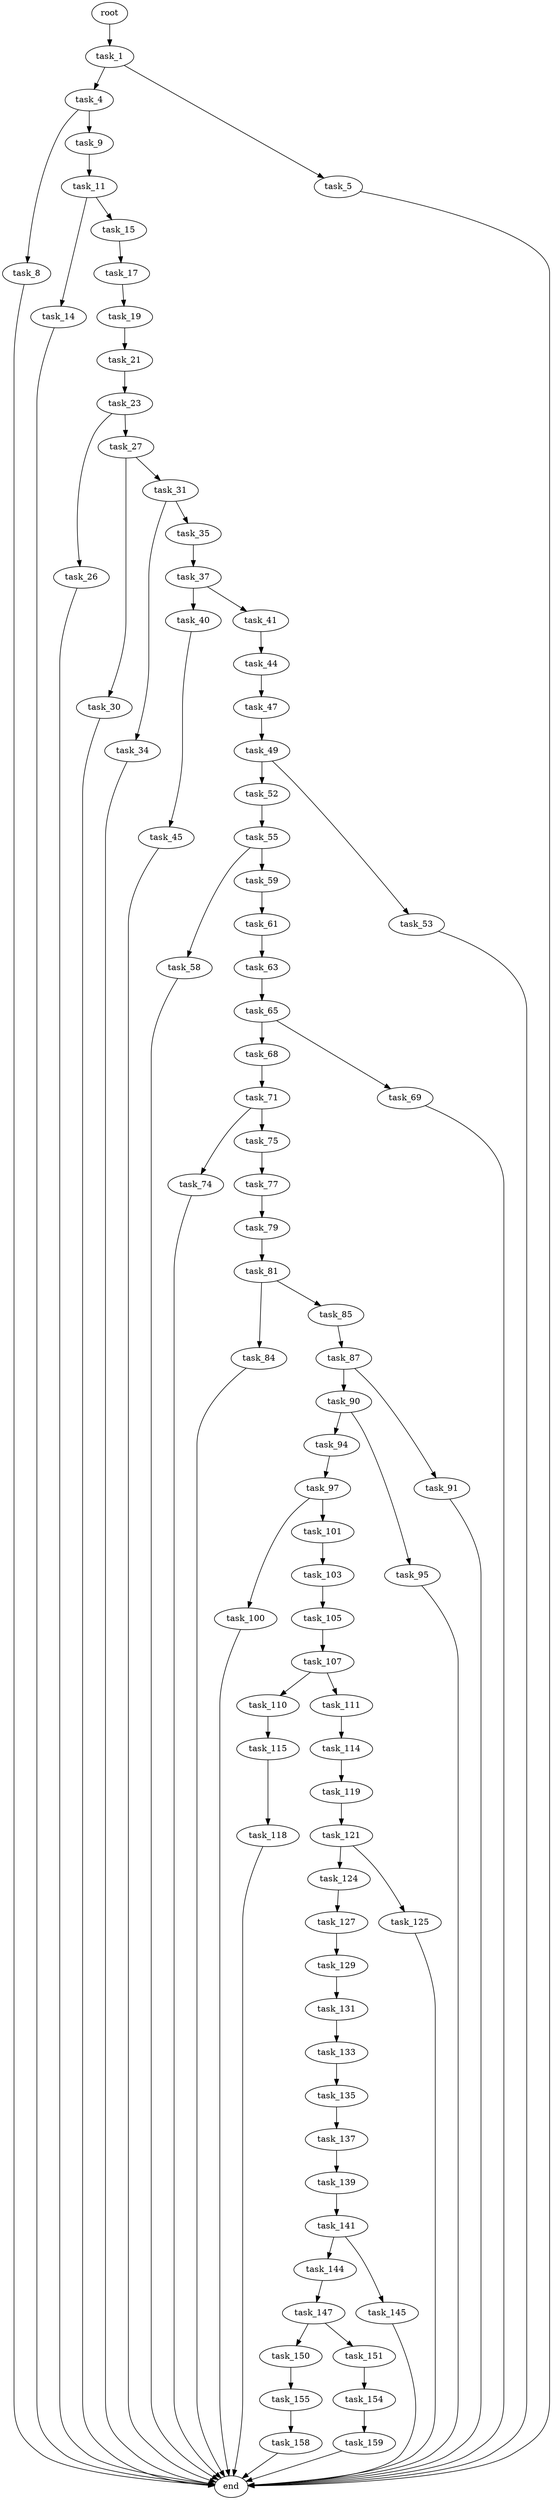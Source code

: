 digraph G {
  root [size="0.000000"];
  task_1 [size="549755813888.000000"];
  task_4 [size="145262770488.000000"];
  task_5 [size="73837218444.000000"];
  task_8 [size="8589934592.000000"];
  task_9 [size="549755813888.000000"];
  end [size="0.000000"];
  task_11 [size="46033280144.000000"];
  task_14 [size="549755813888.000000"];
  task_15 [size="49292370888.000000"];
  task_17 [size="28991029248.000000"];
  task_19 [size="8589934592.000000"];
  task_21 [size="549755813888.000000"];
  task_23 [size="134217728000.000000"];
  task_26 [size="8589934592.000000"];
  task_27 [size="368293445632.000000"];
  task_30 [size="231416906477.000000"];
  task_31 [size="256588658801.000000"];
  task_34 [size="2048582475.000000"];
  task_35 [size="431029503736.000000"];
  task_37 [size="60165621738.000000"];
  task_40 [size="68719476736.000000"];
  task_41 [size="1832780540.000000"];
  task_45 [size="16110160261.000000"];
  task_44 [size="28991029248.000000"];
  task_47 [size="368293445632.000000"];
  task_49 [size="231928233984.000000"];
  task_52 [size="32088320828.000000"];
  task_53 [size="300465095161.000000"];
  task_55 [size="15996134791.000000"];
  task_58 [size="47081634990.000000"];
  task_59 [size="231928233984.000000"];
  task_61 [size="12907135135.000000"];
  task_63 [size="28991029248.000000"];
  task_65 [size="1482438892.000000"];
  task_68 [size="45877521965.000000"];
  task_69 [size="200831380142.000000"];
  task_71 [size="159519121548.000000"];
  task_74 [size="23192515686.000000"];
  task_75 [size="70693396070.000000"];
  task_77 [size="406626828712.000000"];
  task_79 [size="493266807323.000000"];
  task_81 [size="8173515762.000000"];
  task_84 [size="549755813888.000000"];
  task_85 [size="62560925656.000000"];
  task_87 [size="9393393092.000000"];
  task_90 [size="68719476736.000000"];
  task_91 [size="2883090383.000000"];
  task_94 [size="1073741824000.000000"];
  task_95 [size="5450493384.000000"];
  task_97 [size="549755813888.000000"];
  task_100 [size="10583129677.000000"];
  task_101 [size="9340720234.000000"];
  task_103 [size="4584008944.000000"];
  task_105 [size="231928233984.000000"];
  task_107 [size="20551759569.000000"];
  task_110 [size="21173818249.000000"];
  task_111 [size="549755813888.000000"];
  task_115 [size="37280108332.000000"];
  task_114 [size="134217728000.000000"];
  task_119 [size="1073741824000.000000"];
  task_118 [size="134217728000.000000"];
  task_121 [size="368293445632.000000"];
  task_124 [size="14118372254.000000"];
  task_125 [size="68719476736.000000"];
  task_127 [size="28991029248.000000"];
  task_129 [size="1073741824000.000000"];
  task_131 [size="270599510359.000000"];
  task_133 [size="42486564253.000000"];
  task_135 [size="26195460181.000000"];
  task_137 [size="4607260176.000000"];
  task_139 [size="15938925371.000000"];
  task_141 [size="8589934592.000000"];
  task_144 [size="18087346475.000000"];
  task_145 [size="368293445632.000000"];
  task_147 [size="661210652388.000000"];
  task_150 [size="46859585266.000000"];
  task_151 [size="248387338727.000000"];
  task_155 [size="9345172568.000000"];
  task_154 [size="7668253926.000000"];
  task_159 [size="248235838099.000000"];
  task_158 [size="8234831881.000000"];

  root -> task_1 [size="1.000000"];
  task_1 -> task_4 [size="536870912.000000"];
  task_1 -> task_5 [size="536870912.000000"];
  task_4 -> task_8 [size="134217728.000000"];
  task_4 -> task_9 [size="134217728.000000"];
  task_5 -> end [size="1.000000"];
  task_8 -> end [size="1.000000"];
  task_9 -> task_11 [size="536870912.000000"];
  task_11 -> task_14 [size="33554432.000000"];
  task_11 -> task_15 [size="33554432.000000"];
  task_14 -> end [size="1.000000"];
  task_15 -> task_17 [size="838860800.000000"];
  task_17 -> task_19 [size="75497472.000000"];
  task_19 -> task_21 [size="33554432.000000"];
  task_21 -> task_23 [size="536870912.000000"];
  task_23 -> task_26 [size="209715200.000000"];
  task_23 -> task_27 [size="209715200.000000"];
  task_26 -> end [size="1.000000"];
  task_27 -> task_30 [size="411041792.000000"];
  task_27 -> task_31 [size="411041792.000000"];
  task_30 -> end [size="1.000000"];
  task_31 -> task_34 [size="411041792.000000"];
  task_31 -> task_35 [size="411041792.000000"];
  task_34 -> end [size="1.000000"];
  task_35 -> task_37 [size="536870912.000000"];
  task_37 -> task_40 [size="75497472.000000"];
  task_37 -> task_41 [size="75497472.000000"];
  task_40 -> task_45 [size="134217728.000000"];
  task_41 -> task_44 [size="75497472.000000"];
  task_45 -> end [size="1.000000"];
  task_44 -> task_47 [size="75497472.000000"];
  task_47 -> task_49 [size="411041792.000000"];
  task_49 -> task_52 [size="301989888.000000"];
  task_49 -> task_53 [size="301989888.000000"];
  task_52 -> task_55 [size="33554432.000000"];
  task_53 -> end [size="1.000000"];
  task_55 -> task_58 [size="75497472.000000"];
  task_55 -> task_59 [size="75497472.000000"];
  task_58 -> end [size="1.000000"];
  task_59 -> task_61 [size="301989888.000000"];
  task_61 -> task_63 [size="209715200.000000"];
  task_63 -> task_65 [size="75497472.000000"];
  task_65 -> task_68 [size="134217728.000000"];
  task_65 -> task_69 [size="134217728.000000"];
  task_68 -> task_71 [size="33554432.000000"];
  task_69 -> end [size="1.000000"];
  task_71 -> task_74 [size="134217728.000000"];
  task_71 -> task_75 [size="134217728.000000"];
  task_74 -> end [size="1.000000"];
  task_75 -> task_77 [size="75497472.000000"];
  task_77 -> task_79 [size="536870912.000000"];
  task_79 -> task_81 [size="411041792.000000"];
  task_81 -> task_84 [size="209715200.000000"];
  task_81 -> task_85 [size="209715200.000000"];
  task_84 -> end [size="1.000000"];
  task_85 -> task_87 [size="75497472.000000"];
  task_87 -> task_90 [size="33554432.000000"];
  task_87 -> task_91 [size="33554432.000000"];
  task_90 -> task_94 [size="134217728.000000"];
  task_90 -> task_95 [size="134217728.000000"];
  task_91 -> end [size="1.000000"];
  task_94 -> task_97 [size="838860800.000000"];
  task_95 -> end [size="1.000000"];
  task_97 -> task_100 [size="536870912.000000"];
  task_97 -> task_101 [size="536870912.000000"];
  task_100 -> end [size="1.000000"];
  task_101 -> task_103 [size="209715200.000000"];
  task_103 -> task_105 [size="134217728.000000"];
  task_105 -> task_107 [size="301989888.000000"];
  task_107 -> task_110 [size="679477248.000000"];
  task_107 -> task_111 [size="679477248.000000"];
  task_110 -> task_115 [size="411041792.000000"];
  task_111 -> task_114 [size="536870912.000000"];
  task_115 -> task_118 [size="33554432.000000"];
  task_114 -> task_119 [size="209715200.000000"];
  task_119 -> task_121 [size="838860800.000000"];
  task_118 -> end [size="1.000000"];
  task_121 -> task_124 [size="411041792.000000"];
  task_121 -> task_125 [size="411041792.000000"];
  task_124 -> task_127 [size="33554432.000000"];
  task_125 -> end [size="1.000000"];
  task_127 -> task_129 [size="75497472.000000"];
  task_129 -> task_131 [size="838860800.000000"];
  task_131 -> task_133 [size="679477248.000000"];
  task_133 -> task_135 [size="838860800.000000"];
  task_135 -> task_137 [size="33554432.000000"];
  task_137 -> task_139 [size="134217728.000000"];
  task_139 -> task_141 [size="301989888.000000"];
  task_141 -> task_144 [size="33554432.000000"];
  task_141 -> task_145 [size="33554432.000000"];
  task_144 -> task_147 [size="33554432.000000"];
  task_145 -> end [size="1.000000"];
  task_147 -> task_150 [size="536870912.000000"];
  task_147 -> task_151 [size="536870912.000000"];
  task_150 -> task_155 [size="838860800.000000"];
  task_151 -> task_154 [size="209715200.000000"];
  task_155 -> task_158 [size="209715200.000000"];
  task_154 -> task_159 [size="301989888.000000"];
  task_159 -> end [size="1.000000"];
  task_158 -> end [size="1.000000"];
}
